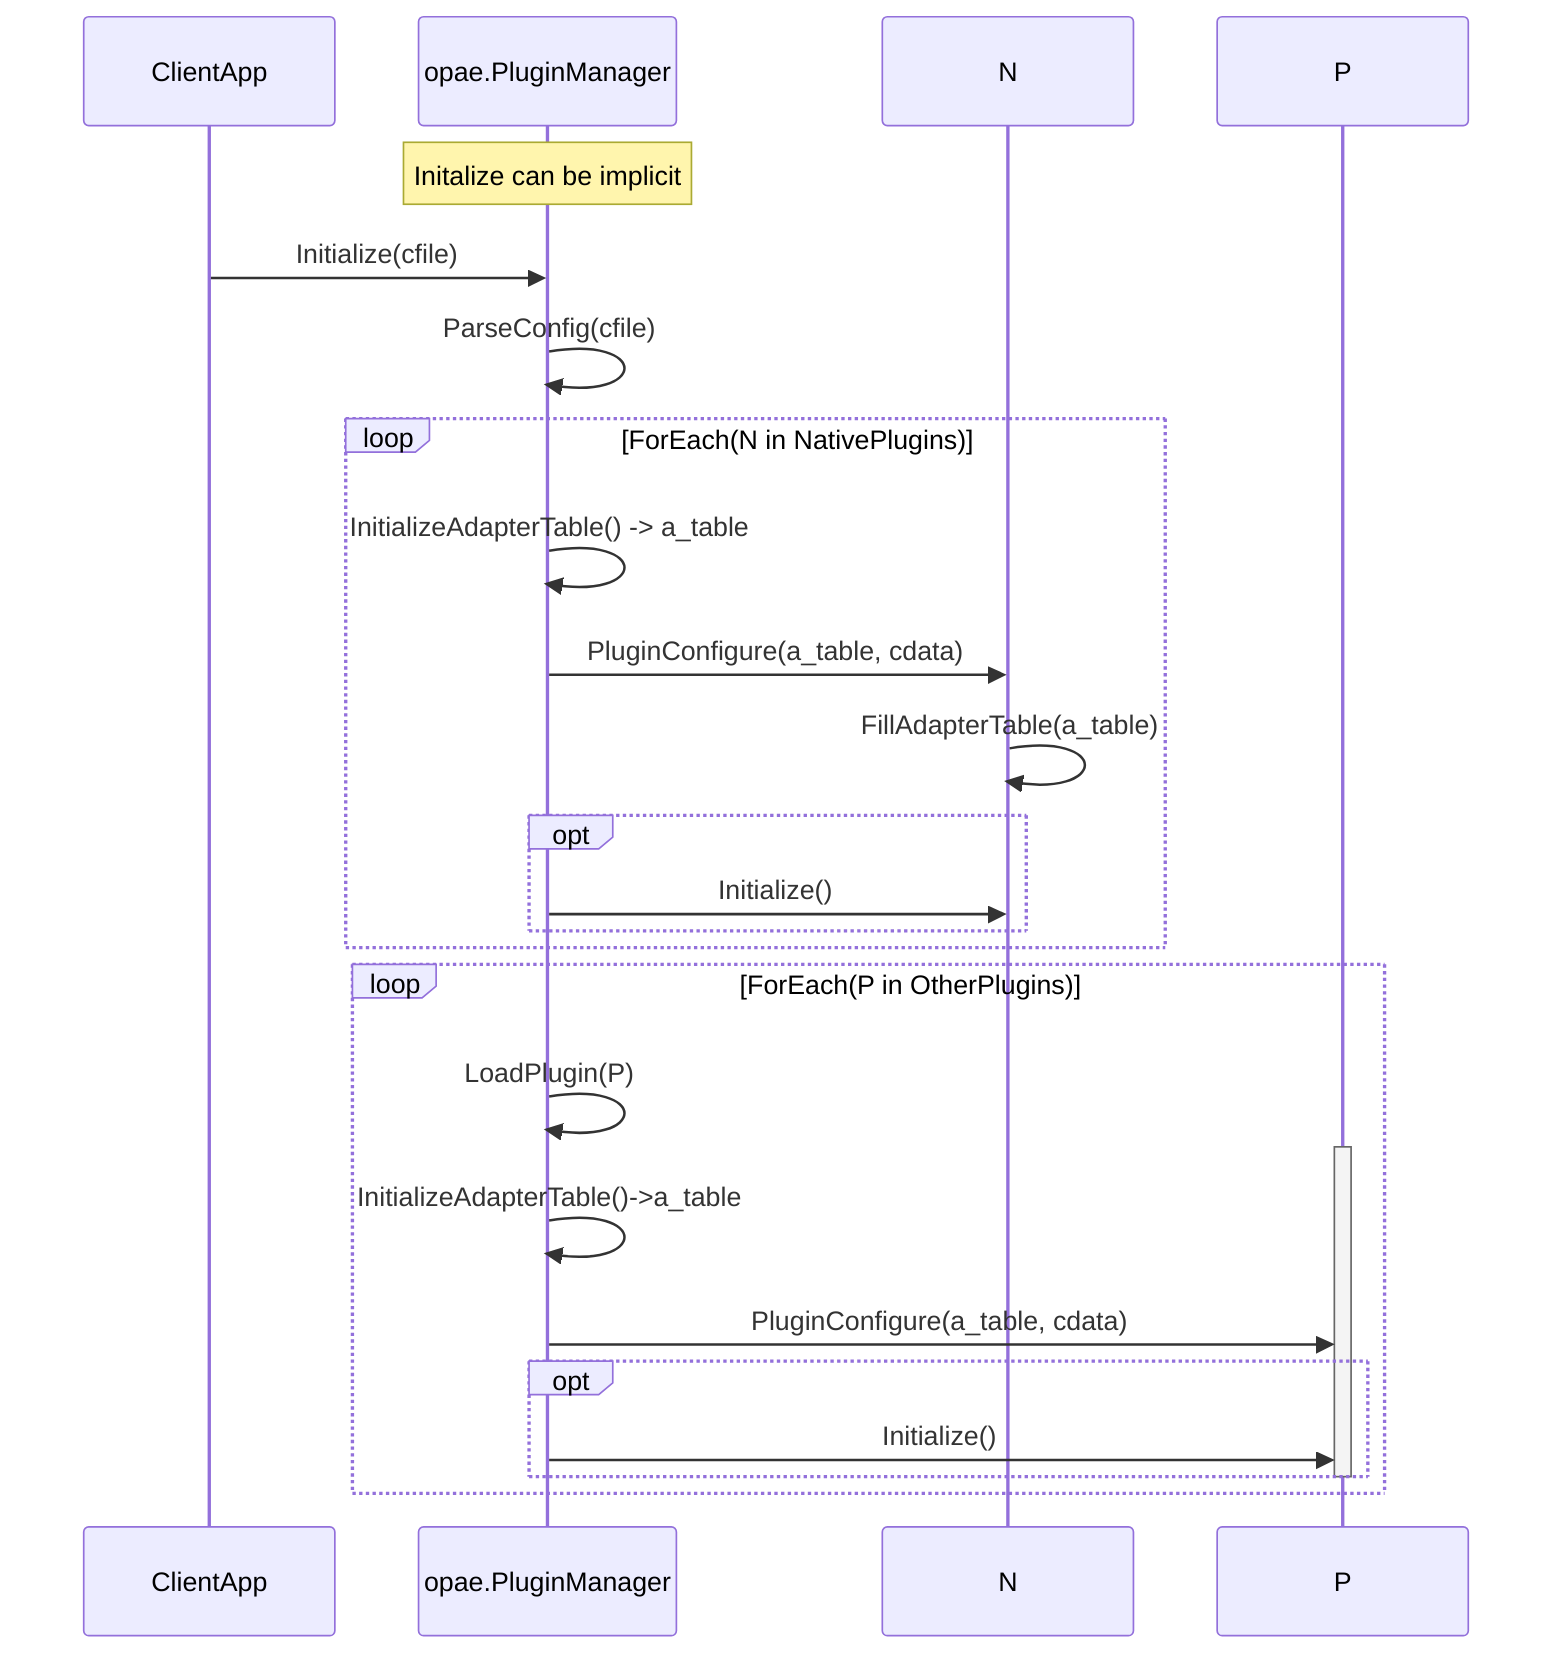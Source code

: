 sequenceDiagram
    participant ClientApp
    participant O as opae.PluginManager
    Note over O: Initalize can be implicit
    ClientApp->>O: Initialize(cfile)
    O->>O: ParseConfig(cfile)
    loop ForEach(N in NativePlugins)
        O->>O: InitializeAdapterTable() -> a_table
        O->>N: PluginConfigure(a_table, cdata)
        N->>N: FillAdapterTable(a_table)
        opt
            O->>N: Initialize()
        end
    end
    loop ForEach(P in OtherPlugins)
        O->>O: LoadPlugin(P)
        participant P
        activate P
        O->>O: InitializeAdapterTable()->a_table
        O->>P: PluginConfigure(a_table, cdata)
        opt
            O->>P: Initialize()
        end
        deactivate P
    end